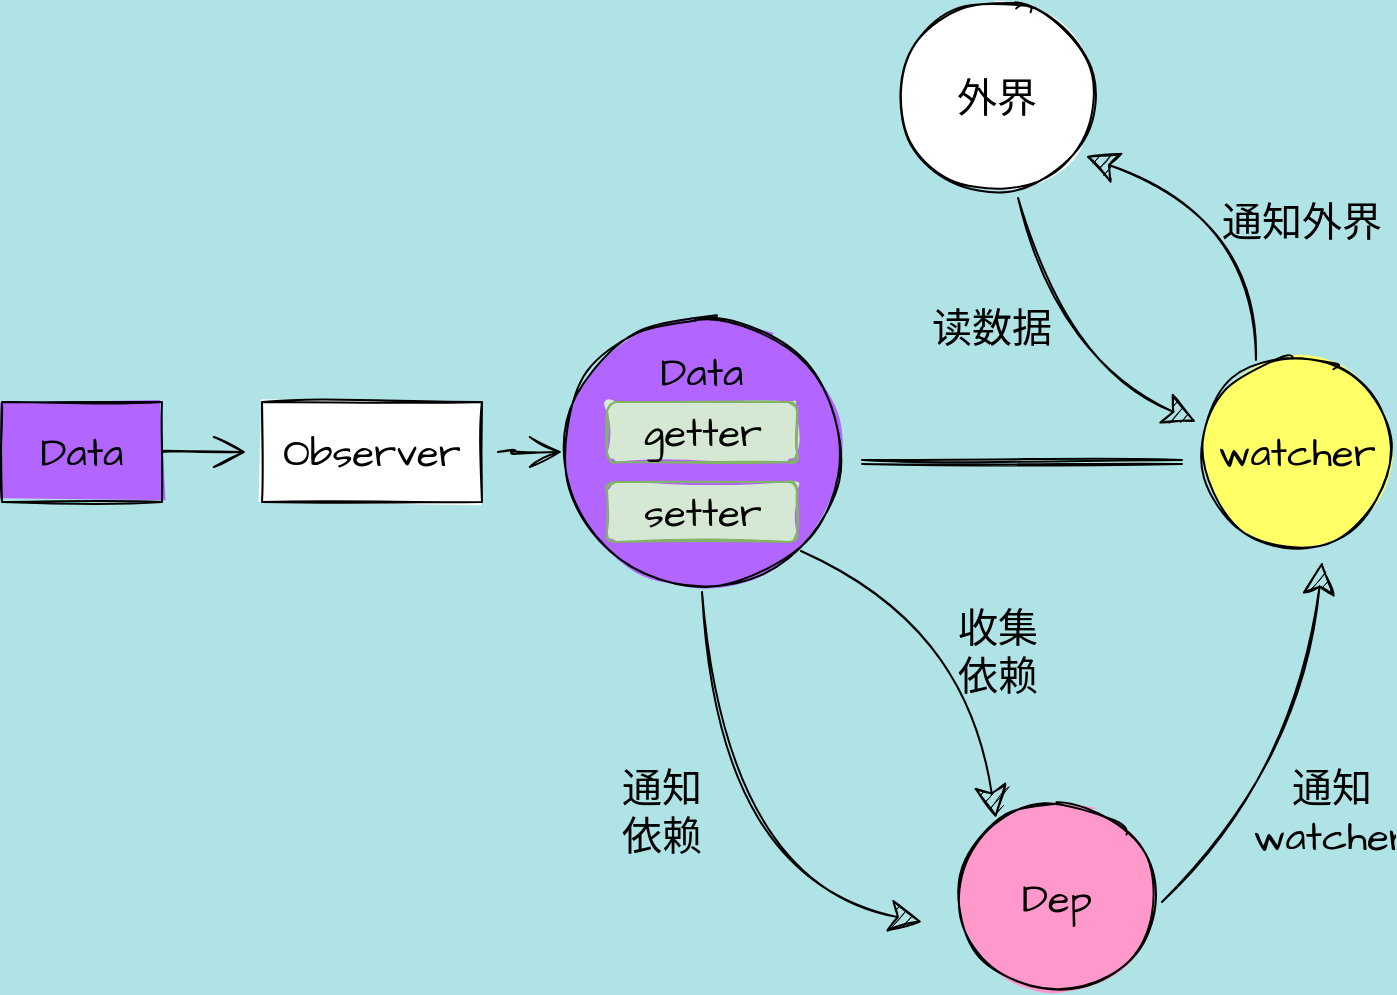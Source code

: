 <mxfile version="20.2.3" type="github">
  <diagram id="bT09MTgf_d-JuROjrVfM" name="第 1 页">
    <mxGraphModel dx="946" dy="614" grid="1" gridSize="10" guides="1" tooltips="1" connect="1" arrows="1" fold="1" page="1" pageScale="1" pageWidth="827" pageHeight="1169" background="#B0E3E6" math="0" shadow="0">
      <root>
        <mxCell id="0" />
        <mxCell id="1" parent="0" />
        <mxCell id="qEuiLzoXRlSyb0cYKq1j-3" style="edgeStyle=orthogonalEdgeStyle;curved=1;rounded=1;sketch=1;hachureGap=4;orthogonalLoop=1;jettySize=auto;html=1;exitX=1;exitY=0.5;exitDx=0;exitDy=0;fontFamily=Architects Daughter;fontSource=https%3A%2F%2Ffonts.googleapis.com%2Fcss%3Ffamily%3DArchitects%2BDaughter;fontSize=16;endArrow=open;startSize=14;endSize=14;sourcePerimeterSpacing=8;targetPerimeterSpacing=8;" edge="1" parent="1" source="qEuiLzoXRlSyb0cYKq1j-1" target="qEuiLzoXRlSyb0cYKq1j-2">
          <mxGeometry relative="1" as="geometry" />
        </mxCell>
        <mxCell id="qEuiLzoXRlSyb0cYKq1j-1" value="Data" style="rounded=0;whiteSpace=wrap;html=1;sketch=1;hachureGap=4;fontFamily=Architects Daughter;fontSource=https%3A%2F%2Ffonts.googleapis.com%2Fcss%3Ffamily%3DArchitects%2BDaughter;fontSize=20;fillColor=#B266FF;fillStyle=solid;" vertex="1" parent="1">
          <mxGeometry x="50" y="210" width="80" height="50" as="geometry" />
        </mxCell>
        <mxCell id="qEuiLzoXRlSyb0cYKq1j-5" style="edgeStyle=orthogonalEdgeStyle;curved=1;rounded=1;sketch=1;hachureGap=4;orthogonalLoop=1;jettySize=auto;html=1;entryX=0;entryY=0.5;entryDx=0;entryDy=0;fontFamily=Architects Daughter;fontSource=https%3A%2F%2Ffonts.googleapis.com%2Fcss%3Ffamily%3DArchitects%2BDaughter;fontSize=16;endArrow=open;startSize=14;endSize=14;sourcePerimeterSpacing=8;targetPerimeterSpacing=8;" edge="1" parent="1" source="qEuiLzoXRlSyb0cYKq1j-2" target="qEuiLzoXRlSyb0cYKq1j-4">
          <mxGeometry relative="1" as="geometry" />
        </mxCell>
        <mxCell id="qEuiLzoXRlSyb0cYKq1j-2" value="Observer" style="rounded=0;whiteSpace=wrap;html=1;sketch=1;hachureGap=4;fontFamily=Architects Daughter;fontSource=https%3A%2F%2Ffonts.googleapis.com%2Fcss%3Ffamily%3DArchitects%2BDaughter;fontSize=20;" vertex="1" parent="1">
          <mxGeometry x="180" y="210" width="110" height="50" as="geometry" />
        </mxCell>
        <mxCell id="qEuiLzoXRlSyb0cYKq1j-4" value="" style="ellipse;whiteSpace=wrap;html=1;aspect=fixed;rounded=1;sketch=1;hachureGap=4;fontFamily=Architects Daughter;fontSource=https%3A%2F%2Ffonts.googleapis.com%2Fcss%3Ffamily%3DArchitects%2BDaughter;fontSize=20;fillColor=#B266FF;fillStyle=solid;" vertex="1" parent="1">
          <mxGeometry x="330" y="165" width="140" height="140" as="geometry" />
        </mxCell>
        <mxCell id="qEuiLzoXRlSyb0cYKq1j-6" value="Data" style="text;html=1;strokeColor=none;fillColor=none;align=center;verticalAlign=middle;whiteSpace=wrap;rounded=0;sketch=1;hachureGap=4;fontFamily=Architects Daughter;fontSource=https%3A%2F%2Ffonts.googleapis.com%2Fcss%3Ffamily%3DArchitects%2BDaughter;fontSize=20;" vertex="1" parent="1">
          <mxGeometry x="370" y="180" width="60" height="30" as="geometry" />
        </mxCell>
        <mxCell id="qEuiLzoXRlSyb0cYKq1j-7" value="getter" style="rounded=1;whiteSpace=wrap;html=1;sketch=1;hachureGap=4;fontFamily=Architects Daughter;fontSource=https%3A%2F%2Ffonts.googleapis.com%2Fcss%3Ffamily%3DArchitects%2BDaughter;fontSize=20;fillColor=#d5e8d4;strokeColor=#82b366;fillStyle=solid;" vertex="1" parent="1">
          <mxGeometry x="352.5" y="210" width="95" height="30" as="geometry" />
        </mxCell>
        <mxCell id="qEuiLzoXRlSyb0cYKq1j-8" value="setter" style="rounded=1;whiteSpace=wrap;html=1;sketch=1;hachureGap=4;fontFamily=Architects Daughter;fontSource=https%3A%2F%2Ffonts.googleapis.com%2Fcss%3Ffamily%3DArchitects%2BDaughter;fontSize=20;fillColor=#d5e8d4;strokeColor=#82b366;fillStyle=solid;" vertex="1" parent="1">
          <mxGeometry x="352.5" y="250" width="95" height="30" as="geometry" />
        </mxCell>
        <mxCell id="qEuiLzoXRlSyb0cYKq1j-9" value="watcher" style="ellipse;whiteSpace=wrap;html=1;aspect=fixed;rounded=1;sketch=1;hachureGap=4;fontFamily=Architects Daughter;fontSource=https%3A%2F%2Ffonts.googleapis.com%2Fcss%3Ffamily%3DArchitects%2BDaughter;fontSize=20;fillColor=#FFFF66;fillStyle=solid;" vertex="1" parent="1">
          <mxGeometry x="650" y="187.5" width="95" height="95" as="geometry" />
        </mxCell>
        <mxCell id="qEuiLzoXRlSyb0cYKq1j-10" value="Dep" style="ellipse;whiteSpace=wrap;html=1;aspect=fixed;rounded=1;sketch=1;hachureGap=4;fontFamily=Architects Daughter;fontSource=https%3A%2F%2Ffonts.googleapis.com%2Fcss%3Ffamily%3DArchitects%2BDaughter;fontSize=20;fillColor=#FF99CC;strokeColor=default;fillStyle=solid;" vertex="1" parent="1">
          <mxGeometry x="530" y="410" width="95" height="95" as="geometry" />
        </mxCell>
        <mxCell id="qEuiLzoXRlSyb0cYKq1j-11" value="外界" style="ellipse;whiteSpace=wrap;html=1;aspect=fixed;rounded=1;sketch=1;hachureGap=4;fontFamily=Architects Daughter;fontSource=https%3A%2F%2Ffonts.googleapis.com%2Fcss%3Ffamily%3DArchitects%2BDaughter;fontSize=20;" vertex="1" parent="1">
          <mxGeometry x="500" y="10" width="95" height="95" as="geometry" />
        </mxCell>
        <mxCell id="qEuiLzoXRlSyb0cYKq1j-12" value="" style="shape=link;html=1;rounded=1;sketch=1;hachureGap=4;fontFamily=Architects Daughter;fontSource=https%3A%2F%2Ffonts.googleapis.com%2Fcss%3Ffamily%3DArchitects%2BDaughter;fontSize=16;endArrow=open;startSize=14;endSize=14;sourcePerimeterSpacing=8;targetPerimeterSpacing=8;curved=1;width=-2;" edge="1" parent="1">
          <mxGeometry width="100" relative="1" as="geometry">
            <mxPoint x="480" y="240" as="sourcePoint" />
            <mxPoint x="640" y="240" as="targetPoint" />
          </mxGeometry>
        </mxCell>
        <mxCell id="qEuiLzoXRlSyb0cYKq1j-13" value="" style="endArrow=classic;html=1;rounded=1;sketch=1;hachureGap=4;fontFamily=Architects Daughter;fontSource=https%3A%2F%2Ffonts.googleapis.com%2Fcss%3Ffamily%3DArchitects%2BDaughter;fontSize=16;startSize=14;endSize=14;sourcePerimeterSpacing=8;targetPerimeterSpacing=8;curved=1;exitX=0.5;exitY=1;exitDx=0;exitDy=0;" edge="1" parent="1" source="qEuiLzoXRlSyb0cYKq1j-4">
          <mxGeometry width="50" height="50" relative="1" as="geometry">
            <mxPoint x="370" y="340" as="sourcePoint" />
            <mxPoint x="510" y="470" as="targetPoint" />
            <Array as="points">
              <mxPoint x="410" y="450" />
            </Array>
          </mxGeometry>
        </mxCell>
        <mxCell id="qEuiLzoXRlSyb0cYKq1j-15" value="" style="endArrow=classic;html=1;rounded=1;sketch=1;hachureGap=4;fontFamily=Architects Daughter;fontSource=https%3A%2F%2Ffonts.googleapis.com%2Fcss%3Ffamily%3DArchitects%2BDaughter;fontSize=16;startSize=14;endSize=14;sourcePerimeterSpacing=8;targetPerimeterSpacing=8;curved=1;exitX=1;exitY=1;exitDx=0;exitDy=0;entryX=0.179;entryY=0.084;entryDx=0;entryDy=0;entryPerimeter=0;" edge="1" parent="1" source="qEuiLzoXRlSyb0cYKq1j-4" target="qEuiLzoXRlSyb0cYKq1j-10">
          <mxGeometry width="50" height="50" relative="1" as="geometry">
            <mxPoint x="370" y="340" as="sourcePoint" />
            <mxPoint x="550" y="400" as="targetPoint" />
            <Array as="points">
              <mxPoint x="530" y="320" />
            </Array>
          </mxGeometry>
        </mxCell>
        <mxCell id="qEuiLzoXRlSyb0cYKq1j-16" value="通知依赖" style="text;html=1;strokeColor=none;fillColor=none;align=center;verticalAlign=middle;whiteSpace=wrap;rounded=0;sketch=1;hachureGap=4;fontFamily=Architects Daughter;fontSource=https%3A%2F%2Ffonts.googleapis.com%2Fcss%3Ffamily%3DArchitects%2BDaughter;fontSize=20;" vertex="1" parent="1">
          <mxGeometry x="350" y="400" width="60" height="30" as="geometry" />
        </mxCell>
        <mxCell id="qEuiLzoXRlSyb0cYKq1j-17" value="收集依赖" style="text;html=1;strokeColor=none;fillColor=none;align=center;verticalAlign=middle;whiteSpace=wrap;rounded=0;sketch=1;hachureGap=4;fontFamily=Architects Daughter;fontSource=https%3A%2F%2Ffonts.googleapis.com%2Fcss%3Ffamily%3DArchitects%2BDaughter;fontSize=20;" vertex="1" parent="1">
          <mxGeometry x="517.5" y="320" width="60" height="30" as="geometry" />
        </mxCell>
        <mxCell id="qEuiLzoXRlSyb0cYKq1j-18" value="" style="endArrow=classic;html=1;rounded=1;sketch=1;hachureGap=4;fontFamily=Architects Daughter;fontSource=https%3A%2F%2Ffonts.googleapis.com%2Fcss%3Ffamily%3DArchitects%2BDaughter;fontSize=16;startSize=14;endSize=14;sourcePerimeterSpacing=8;targetPerimeterSpacing=8;curved=1;" edge="1" parent="1">
          <mxGeometry width="50" height="50" relative="1" as="geometry">
            <mxPoint x="630" y="460" as="sourcePoint" />
            <mxPoint x="710" y="290" as="targetPoint" />
            <Array as="points">
              <mxPoint x="700" y="390" />
            </Array>
          </mxGeometry>
        </mxCell>
        <mxCell id="qEuiLzoXRlSyb0cYKq1j-19" value="通知watcher" style="text;html=1;strokeColor=none;fillColor=none;align=center;verticalAlign=middle;whiteSpace=wrap;rounded=0;sketch=1;hachureGap=4;fontFamily=Architects Daughter;fontSource=https%3A%2F%2Ffonts.googleapis.com%2Fcss%3Ffamily%3DArchitects%2BDaughter;fontSize=20;" vertex="1" parent="1">
          <mxGeometry x="685" y="400" width="60" height="30" as="geometry" />
        </mxCell>
        <mxCell id="qEuiLzoXRlSyb0cYKq1j-22" value="" style="endArrow=classic;html=1;rounded=1;sketch=1;hachureGap=4;fontFamily=Architects Daughter;fontSource=https%3A%2F%2Ffonts.googleapis.com%2Fcss%3Ffamily%3DArchitects%2BDaughter;fontSize=16;startSize=14;endSize=14;sourcePerimeterSpacing=8;targetPerimeterSpacing=8;curved=1;exitX=0.284;exitY=0.016;exitDx=0;exitDy=0;exitPerimeter=0;entryX=0.968;entryY=0.811;entryDx=0;entryDy=0;entryPerimeter=0;" edge="1" parent="1" source="qEuiLzoXRlSyb0cYKq1j-9" target="qEuiLzoXRlSyb0cYKq1j-11">
          <mxGeometry width="50" height="50" relative="1" as="geometry">
            <mxPoint x="590" y="187.5" as="sourcePoint" />
            <mxPoint x="640" y="137.5" as="targetPoint" />
            <Array as="points">
              <mxPoint x="677" y="120" />
            </Array>
          </mxGeometry>
        </mxCell>
        <mxCell id="qEuiLzoXRlSyb0cYKq1j-23" value="" style="endArrow=classic;html=1;rounded=1;sketch=1;hachureGap=4;fontFamily=Architects Daughter;fontSource=https%3A%2F%2Ffonts.googleapis.com%2Fcss%3Ffamily%3DArchitects%2BDaughter;fontSize=16;startSize=14;endSize=14;sourcePerimeterSpacing=8;targetPerimeterSpacing=8;curved=1;entryX=-0.032;entryY=0.342;entryDx=0;entryDy=0;entryPerimeter=0;exitX=0.611;exitY=1.032;exitDx=0;exitDy=0;exitPerimeter=0;" edge="1" parent="1" source="qEuiLzoXRlSyb0cYKq1j-11" target="qEuiLzoXRlSyb0cYKq1j-9">
          <mxGeometry width="50" height="50" relative="1" as="geometry">
            <mxPoint x="530" y="180" as="sourcePoint" />
            <mxPoint x="580" y="130" as="targetPoint" />
            <Array as="points">
              <mxPoint x="580" y="190" />
            </Array>
          </mxGeometry>
        </mxCell>
        <mxCell id="qEuiLzoXRlSyb0cYKq1j-24" value="读数据" style="text;html=1;strokeColor=none;fillColor=none;align=center;verticalAlign=middle;whiteSpace=wrap;rounded=0;sketch=1;hachureGap=4;fillStyle=solid;fontFamily=Architects Daughter;fontSource=https%3A%2F%2Ffonts.googleapis.com%2Fcss%3Ffamily%3DArchitects%2BDaughter;fontSize=20;" vertex="1" parent="1">
          <mxGeometry x="500" y="157.5" width="90" height="30" as="geometry" />
        </mxCell>
        <mxCell id="qEuiLzoXRlSyb0cYKq1j-25" value="通知外界" style="text;html=1;strokeColor=none;fillColor=none;align=center;verticalAlign=middle;whiteSpace=wrap;rounded=0;sketch=1;hachureGap=4;fillStyle=solid;fontFamily=Architects Daughter;fontSource=https%3A%2F%2Ffonts.googleapis.com%2Fcss%3Ffamily%3DArchitects%2BDaughter;fontSize=20;" vertex="1" parent="1">
          <mxGeometry x="655" y="105" width="90" height="30" as="geometry" />
        </mxCell>
      </root>
    </mxGraphModel>
  </diagram>
</mxfile>
